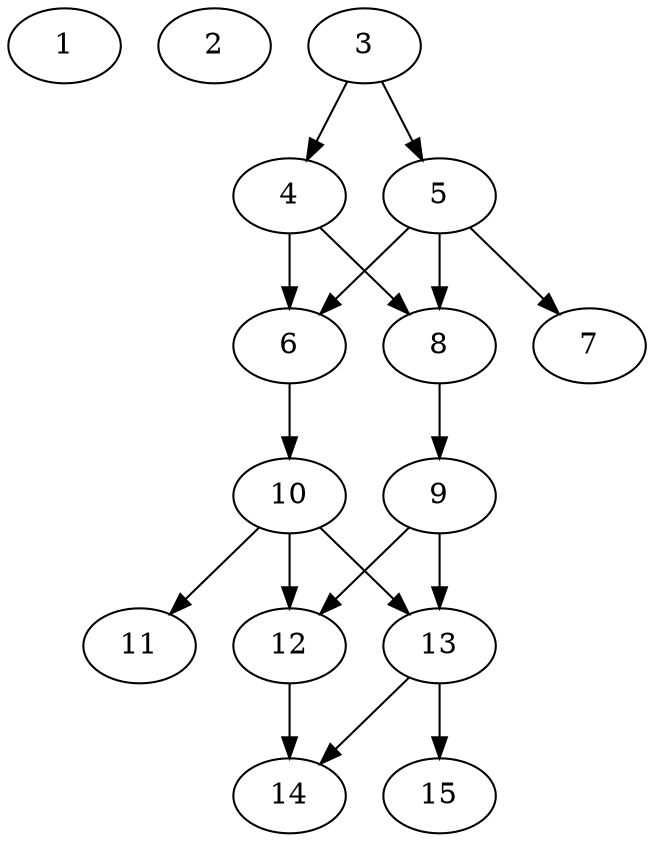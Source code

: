 // DAG automatically generated by daggen at Thu Oct  3 13:59:27 2019
// ./daggen --dot -n 15 --ccr 0.3 --fat 0.5 --regular 0.9 --density 0.7 --mindata 5242880 --maxdata 52428800 
digraph G {
  1 [size="51077120", alpha="0.12", expect_size="15323136"] 
  2 [size="38751573", alpha="0.09", expect_size="11625472"] 
  3 [size="93289813", alpha="0.11", expect_size="27986944"] 
  3 -> 4 [size ="27986944"]
  3 -> 5 [size ="27986944"]
  4 [size="112841387", alpha="0.11", expect_size="33852416"] 
  4 -> 6 [size ="33852416"]
  4 -> 8 [size ="33852416"]
  5 [size="125054293", alpha="0.13", expect_size="37516288"] 
  5 -> 6 [size ="37516288"]
  5 -> 7 [size ="37516288"]
  5 -> 8 [size ="37516288"]
  6 [size="146056533", alpha="0.14", expect_size="43816960"] 
  6 -> 10 [size ="43816960"]
  7 [size="117790720", alpha="0.12", expect_size="35337216"] 
  8 [size="29197653", alpha="0.08", expect_size="8759296"] 
  8 -> 9 [size ="8759296"]
  9 [size="54712320", alpha="0.16", expect_size="16413696"] 
  9 -> 12 [size ="16413696"]
  9 -> 13 [size ="16413696"]
  10 [size="166734507", alpha="0.11", expect_size="50020352"] 
  10 -> 11 [size ="50020352"]
  10 -> 12 [size ="50020352"]
  10 -> 13 [size ="50020352"]
  11 [size="85432320", alpha="0.16", expect_size="25629696"] 
  12 [size="22787413", alpha="0.14", expect_size="6836224"] 
  12 -> 14 [size ="6836224"]
  13 [size="91378347", alpha="0.15", expect_size="27413504"] 
  13 -> 14 [size ="27413504"]
  13 -> 15 [size ="27413504"]
  14 [size="21022720", alpha="0.20", expect_size="6306816"] 
  15 [size="104543573", alpha="0.14", expect_size="31363072"] 
}
